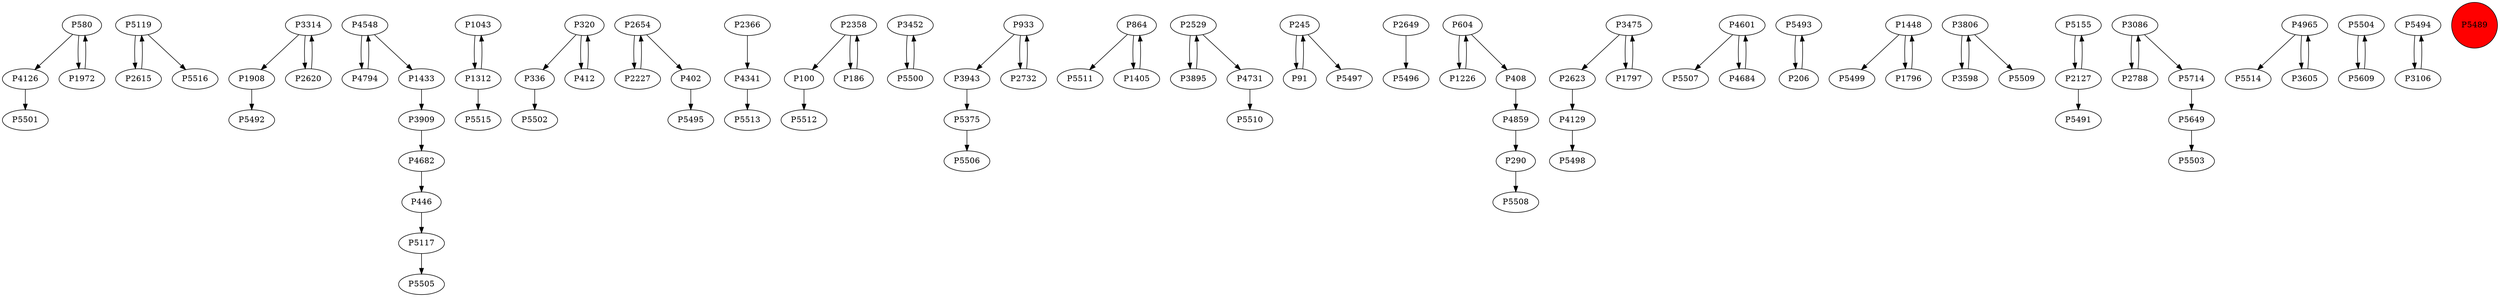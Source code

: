 digraph {
	P580 -> P4126
	P5119 -> P2615
	P3314 -> P1908
	P3909 -> P4682
	P1043 -> P1312
	P320 -> P336
	P2654 -> P2227
	P2366 -> P4341
	P4794 -> P4548
	P2358 -> P100
	P3452 -> P5500
	P1312 -> P1043
	P5375 -> P5506
	P4548 -> P1433
	P864 -> P5511
	P2529 -> P3895
	P4731 -> P5510
	P5117 -> P5505
	P245 -> P91
	P1312 -> P5515
	P2649 -> P5496
	P604 -> P1226
	P412 -> P320
	P2623 -> P4129
	P4601 -> P5507
	P5493 -> P206
	P3475 -> P1797
	P4126 -> P5501
	P5119 -> P5516
	P933 -> P3943
	P4859 -> P290
	P2615 -> P5119
	P1448 -> P5499
	P3806 -> P3598
	P5155 -> P2127
	P2732 -> P933
	P3086 -> P2788
	P336 -> P5502
	P3475 -> P2623
	P1908 -> P5492
	P5714 -> P5649
	P402 -> P5495
	P1797 -> P3475
	P4965 -> P5514
	P3895 -> P2529
	P864 -> P1405
	P2127 -> P5491
	P100 -> P5512
	P290 -> P5508
	P2227 -> P2654
	P933 -> P2732
	P5649 -> P5503
	P3086 -> P5714
	P1405 -> P864
	P5504 -> P5609
	P580 -> P1972
	P1433 -> P3909
	P320 -> P412
	P5494 -> P3106
	P2654 -> P402
	P4129 -> P5498
	P1226 -> P604
	P206 -> P5493
	P3806 -> P5509
	P3943 -> P5375
	P4601 -> P4684
	P3314 -> P2620
	P4965 -> P3605
	P2620 -> P3314
	P3106 -> P5494
	P4682 -> P446
	P186 -> P2358
	P2788 -> P3086
	P2127 -> P5155
	P4684 -> P4601
	P4341 -> P5513
	P604 -> P408
	P4548 -> P4794
	P5500 -> P3452
	P5609 -> P5504
	P1448 -> P1796
	P1972 -> P580
	P3598 -> P3806
	P1796 -> P1448
	P408 -> P4859
	P2529 -> P4731
	P2358 -> P186
	P245 -> P5497
	P3605 -> P4965
	P446 -> P5117
	P91 -> P245
	P5489 [shape=circle]
	P5489 [style=filled]
	P5489 [fillcolor=red]
}